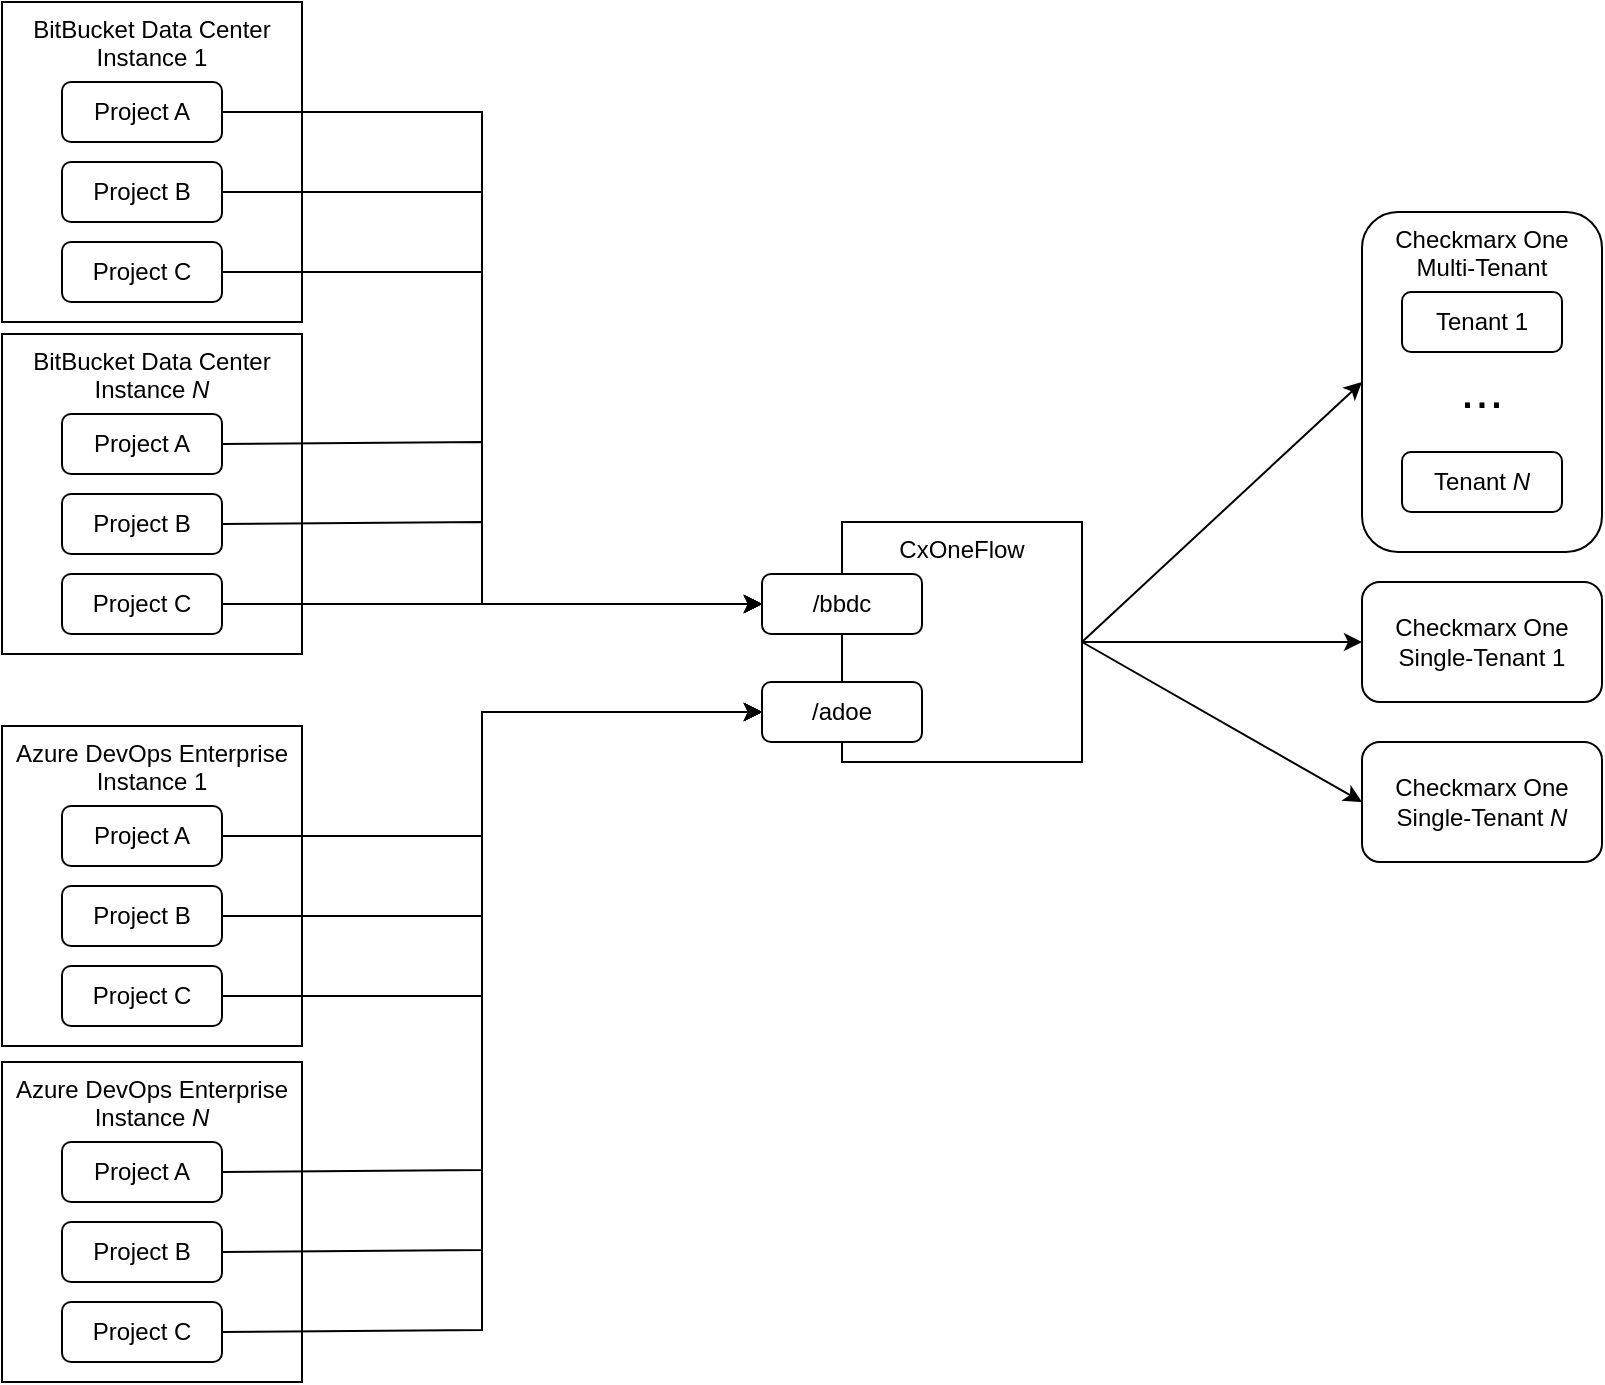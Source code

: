 <mxfile version="24.4.0" type="device" pages="2">
  <diagram name="Webhooks" id="K2vFNdNuRs0CPyayD4rR">
    <mxGraphModel dx="1434" dy="844" grid="1" gridSize="10" guides="1" tooltips="1" connect="1" arrows="1" fold="1" page="1" pageScale="1" pageWidth="1100" pageHeight="850" math="0" shadow="0">
      <root>
        <mxCell id="0" />
        <mxCell id="1" parent="0" />
        <mxCell id="xIbpthMDQHaRVzhuKisp-6" value="BitBucket Data Center&lt;div&gt;Instance 1&lt;/div&gt;" style="rounded=0;whiteSpace=wrap;html=1;verticalAlign=top;" parent="1" vertex="1">
          <mxGeometry x="90" y="30" width="150" height="160" as="geometry" />
        </mxCell>
        <mxCell id="xIbpthMDQHaRVzhuKisp-8" value="Project A" style="rounded=1;whiteSpace=wrap;html=1;" parent="1" vertex="1">
          <mxGeometry x="120" y="70" width="80" height="30" as="geometry" />
        </mxCell>
        <mxCell id="xIbpthMDQHaRVzhuKisp-9" value="Project B" style="rounded=1;whiteSpace=wrap;html=1;" parent="1" vertex="1">
          <mxGeometry x="120" y="110" width="80" height="30" as="geometry" />
        </mxCell>
        <mxCell id="xIbpthMDQHaRVzhuKisp-10" value="Project C" style="rounded=1;whiteSpace=wrap;html=1;" parent="1" vertex="1">
          <mxGeometry x="120" y="150" width="80" height="30" as="geometry" />
        </mxCell>
        <mxCell id="xIbpthMDQHaRVzhuKisp-11" value="BitBucket Data Center&lt;div&gt;Instance &lt;i&gt;N&lt;/i&gt;&lt;/div&gt;" style="rounded=0;whiteSpace=wrap;html=1;verticalAlign=top;" parent="1" vertex="1">
          <mxGeometry x="90" y="196" width="150" height="160" as="geometry" />
        </mxCell>
        <mxCell id="xIbpthMDQHaRVzhuKisp-12" value="Project A" style="rounded=1;whiteSpace=wrap;html=1;" parent="1" vertex="1">
          <mxGeometry x="120" y="236" width="80" height="30" as="geometry" />
        </mxCell>
        <mxCell id="xIbpthMDQHaRVzhuKisp-13" value="Project B" style="rounded=1;whiteSpace=wrap;html=1;" parent="1" vertex="1">
          <mxGeometry x="120" y="276" width="80" height="30" as="geometry" />
        </mxCell>
        <mxCell id="xIbpthMDQHaRVzhuKisp-14" value="Project C" style="rounded=1;whiteSpace=wrap;html=1;" parent="1" vertex="1">
          <mxGeometry x="120" y="316" width="80" height="30" as="geometry" />
        </mxCell>
        <mxCell id="xIbpthMDQHaRVzhuKisp-15" value="" style="group" parent="1" vertex="1" connectable="0">
          <mxGeometry x="470" y="290" width="160" height="120" as="geometry" />
        </mxCell>
        <mxCell id="xIbpthMDQHaRVzhuKisp-2" value="CxOneFlow" style="rounded=0;whiteSpace=wrap;html=1;verticalAlign=top;" parent="xIbpthMDQHaRVzhuKisp-15" vertex="1">
          <mxGeometry x="40" width="120" height="120" as="geometry" />
        </mxCell>
        <mxCell id="xIbpthMDQHaRVzhuKisp-4" value="/bbdc" style="rounded=1;whiteSpace=wrap;html=1;" parent="xIbpthMDQHaRVzhuKisp-15" vertex="1">
          <mxGeometry y="26" width="80" height="30" as="geometry" />
        </mxCell>
        <mxCell id="xIbpthMDQHaRVzhuKisp-5" value="/adoe" style="rounded=1;whiteSpace=wrap;html=1;" parent="xIbpthMDQHaRVzhuKisp-15" vertex="1">
          <mxGeometry y="80" width="80" height="30" as="geometry" />
        </mxCell>
        <mxCell id="xIbpthMDQHaRVzhuKisp-17" value="Checkmarx One&lt;div&gt;Multi-Tenant&lt;/div&gt;" style="rounded=1;whiteSpace=wrap;html=1;verticalAlign=top;" parent="1" vertex="1">
          <mxGeometry x="770" y="135" width="120" height="170" as="geometry" />
        </mxCell>
        <mxCell id="xIbpthMDQHaRVzhuKisp-18" value="Checkmarx One&lt;div&gt;Single-Tenant &lt;i&gt;N&lt;/i&gt;&lt;/div&gt;" style="rounded=1;whiteSpace=wrap;html=1;" parent="1" vertex="1">
          <mxGeometry x="770" y="400" width="120" height="60" as="geometry" />
        </mxCell>
        <mxCell id="xIbpthMDQHaRVzhuKisp-19" value="Checkmarx One&lt;div&gt;Single-Tenant 1&lt;/div&gt;" style="rounded=1;whiteSpace=wrap;html=1;" parent="1" vertex="1">
          <mxGeometry x="770" y="320" width="120" height="60" as="geometry" />
        </mxCell>
        <mxCell id="xIbpthMDQHaRVzhuKisp-20" value="Tenant 1" style="rounded=1;whiteSpace=wrap;html=1;" parent="1" vertex="1">
          <mxGeometry x="790" y="175" width="80" height="30" as="geometry" />
        </mxCell>
        <mxCell id="xIbpthMDQHaRVzhuKisp-21" value="Tenant &lt;i&gt;N&lt;/i&gt;" style="rounded=1;whiteSpace=wrap;html=1;" parent="1" vertex="1">
          <mxGeometry x="790" y="255" width="80" height="30" as="geometry" />
        </mxCell>
        <mxCell id="xIbpthMDQHaRVzhuKisp-24" value="..." style="text;strokeColor=none;align=center;fillColor=none;html=1;verticalAlign=middle;whiteSpace=wrap;rounded=0;fontSize=26;" parent="1" vertex="1">
          <mxGeometry x="800" y="209" width="60" height="30" as="geometry" />
        </mxCell>
        <mxCell id="xIbpthMDQHaRVzhuKisp-26" value="Azure DevOps Enterprise&lt;div&gt;Instance &lt;i&gt;N&lt;/i&gt;&lt;/div&gt;" style="rounded=0;whiteSpace=wrap;html=1;verticalAlign=top;" parent="1" vertex="1">
          <mxGeometry x="90" y="560" width="150" height="160" as="geometry" />
        </mxCell>
        <mxCell id="xIbpthMDQHaRVzhuKisp-27" value="Azure DevOps Enterprise&lt;div&gt;Instance 1&lt;/div&gt;" style="rounded=0;whiteSpace=wrap;html=1;verticalAlign=top;" parent="1" vertex="1">
          <mxGeometry x="90" y="392" width="150" height="160" as="geometry" />
        </mxCell>
        <mxCell id="xIbpthMDQHaRVzhuKisp-28" value="Project A" style="rounded=1;whiteSpace=wrap;html=1;" parent="1" vertex="1">
          <mxGeometry x="120" y="432" width="80" height="30" as="geometry" />
        </mxCell>
        <mxCell id="xIbpthMDQHaRVzhuKisp-29" value="Project B" style="rounded=1;whiteSpace=wrap;html=1;" parent="1" vertex="1">
          <mxGeometry x="120" y="472" width="80" height="30" as="geometry" />
        </mxCell>
        <mxCell id="xIbpthMDQHaRVzhuKisp-30" value="Project C" style="rounded=1;whiteSpace=wrap;html=1;" parent="1" vertex="1">
          <mxGeometry x="120" y="512" width="80" height="30" as="geometry" />
        </mxCell>
        <mxCell id="xIbpthMDQHaRVzhuKisp-31" value="Project A" style="rounded=1;whiteSpace=wrap;html=1;" parent="1" vertex="1">
          <mxGeometry x="120" y="600" width="80" height="30" as="geometry" />
        </mxCell>
        <mxCell id="xIbpthMDQHaRVzhuKisp-32" value="Project B" style="rounded=1;whiteSpace=wrap;html=1;" parent="1" vertex="1">
          <mxGeometry x="120" y="640" width="80" height="30" as="geometry" />
        </mxCell>
        <mxCell id="xIbpthMDQHaRVzhuKisp-33" value="Project C" style="rounded=1;whiteSpace=wrap;html=1;" parent="1" vertex="1">
          <mxGeometry x="120" y="680" width="80" height="30" as="geometry" />
        </mxCell>
        <mxCell id="xIbpthMDQHaRVzhuKisp-34" value="" style="endArrow=classic;html=1;rounded=0;exitX=1;exitY=0.5;exitDx=0;exitDy=0;entryX=0;entryY=0.5;entryDx=0;entryDy=0;" parent="1" source="xIbpthMDQHaRVzhuKisp-2" target="xIbpthMDQHaRVzhuKisp-17" edge="1">
          <mxGeometry width="50" height="50" relative="1" as="geometry">
            <mxPoint x="590" y="210" as="sourcePoint" />
            <mxPoint x="640" y="160" as="targetPoint" />
          </mxGeometry>
        </mxCell>
        <mxCell id="xIbpthMDQHaRVzhuKisp-35" value="" style="endArrow=classic;html=1;rounded=0;exitX=1;exitY=0.5;exitDx=0;exitDy=0;entryX=0;entryY=0.5;entryDx=0;entryDy=0;" parent="1" source="xIbpthMDQHaRVzhuKisp-2" target="xIbpthMDQHaRVzhuKisp-19" edge="1">
          <mxGeometry width="50" height="50" relative="1" as="geometry">
            <mxPoint x="640" y="360" as="sourcePoint" />
            <mxPoint x="730" y="290" as="targetPoint" />
          </mxGeometry>
        </mxCell>
        <mxCell id="xIbpthMDQHaRVzhuKisp-36" value="" style="endArrow=classic;html=1;rounded=0;exitX=1;exitY=0.5;exitDx=0;exitDy=0;entryX=0;entryY=0.5;entryDx=0;entryDy=0;" parent="1" source="xIbpthMDQHaRVzhuKisp-2" target="xIbpthMDQHaRVzhuKisp-18" edge="1">
          <mxGeometry width="50" height="50" relative="1" as="geometry">
            <mxPoint x="650" y="370" as="sourcePoint" />
            <mxPoint x="740" y="300" as="targetPoint" />
          </mxGeometry>
        </mxCell>
        <mxCell id="xIbpthMDQHaRVzhuKisp-37" value="" style="endArrow=classic;html=1;rounded=0;exitX=1;exitY=0.5;exitDx=0;exitDy=0;entryX=0;entryY=0.5;entryDx=0;entryDy=0;" parent="1" source="xIbpthMDQHaRVzhuKisp-28" target="xIbpthMDQHaRVzhuKisp-5" edge="1">
          <mxGeometry width="50" height="50" relative="1" as="geometry">
            <mxPoint x="320" y="510" as="sourcePoint" />
            <mxPoint x="370" y="460" as="targetPoint" />
            <Array as="points">
              <mxPoint x="330" y="447" />
              <mxPoint x="330" y="385" />
            </Array>
          </mxGeometry>
        </mxCell>
        <mxCell id="xIbpthMDQHaRVzhuKisp-40" value="" style="endArrow=classic;html=1;rounded=0;exitX=1;exitY=0.5;exitDx=0;exitDy=0;entryX=0;entryY=0.5;entryDx=0;entryDy=0;" parent="1" source="xIbpthMDQHaRVzhuKisp-29" target="xIbpthMDQHaRVzhuKisp-5" edge="1">
          <mxGeometry width="50" height="50" relative="1" as="geometry">
            <mxPoint x="210" y="457" as="sourcePoint" />
            <mxPoint x="480" y="395" as="targetPoint" />
            <Array as="points">
              <mxPoint x="330" y="487" />
              <mxPoint x="330" y="450" />
              <mxPoint x="330" y="385" />
            </Array>
          </mxGeometry>
        </mxCell>
        <mxCell id="xIbpthMDQHaRVzhuKisp-41" value="" style="endArrow=classic;html=1;rounded=0;exitX=1;exitY=0.5;exitDx=0;exitDy=0;entryX=0;entryY=0.5;entryDx=0;entryDy=0;" parent="1" source="xIbpthMDQHaRVzhuKisp-30" target="xIbpthMDQHaRVzhuKisp-5" edge="1">
          <mxGeometry width="50" height="50" relative="1" as="geometry">
            <mxPoint x="220" y="467" as="sourcePoint" />
            <mxPoint x="490" y="405" as="targetPoint" />
            <Array as="points">
              <mxPoint x="330" y="527" />
              <mxPoint x="330" y="385" />
            </Array>
          </mxGeometry>
        </mxCell>
        <mxCell id="xIbpthMDQHaRVzhuKisp-42" value="" style="endArrow=classic;html=1;rounded=0;exitX=1;exitY=0.5;exitDx=0;exitDy=0;entryX=0;entryY=0.5;entryDx=0;entryDy=0;" parent="1" source="xIbpthMDQHaRVzhuKisp-31" target="xIbpthMDQHaRVzhuKisp-5" edge="1">
          <mxGeometry width="50" height="50" relative="1" as="geometry">
            <mxPoint x="200" y="614" as="sourcePoint" />
            <mxPoint x="470" y="552" as="targetPoint" />
            <Array as="points">
              <mxPoint x="330" y="614" />
              <mxPoint x="330" y="552" />
              <mxPoint x="330" y="385" />
            </Array>
          </mxGeometry>
        </mxCell>
        <mxCell id="xIbpthMDQHaRVzhuKisp-43" value="" style="endArrow=classic;html=1;rounded=0;exitX=1;exitY=0.5;exitDx=0;exitDy=0;entryX=0;entryY=0.5;entryDx=0;entryDy=0;" parent="1" source="xIbpthMDQHaRVzhuKisp-32" target="xIbpthMDQHaRVzhuKisp-5" edge="1">
          <mxGeometry width="50" height="50" relative="1" as="geometry">
            <mxPoint x="200" y="654" as="sourcePoint" />
            <mxPoint x="470" y="552" as="targetPoint" />
            <Array as="points">
              <mxPoint x="330" y="654" />
              <mxPoint x="330" y="617" />
              <mxPoint x="330" y="552" />
              <mxPoint x="330" y="385" />
            </Array>
          </mxGeometry>
        </mxCell>
        <mxCell id="xIbpthMDQHaRVzhuKisp-44" value="" style="endArrow=classic;html=1;rounded=0;exitX=1;exitY=0.5;exitDx=0;exitDy=0;entryX=0;entryY=0.5;entryDx=0;entryDy=0;" parent="1" source="xIbpthMDQHaRVzhuKisp-33" target="xIbpthMDQHaRVzhuKisp-5" edge="1">
          <mxGeometry width="50" height="50" relative="1" as="geometry">
            <mxPoint x="200" y="694" as="sourcePoint" />
            <mxPoint x="470" y="552" as="targetPoint" />
            <Array as="points">
              <mxPoint x="330" y="694" />
              <mxPoint x="330" y="552" />
              <mxPoint x="330" y="385" />
            </Array>
          </mxGeometry>
        </mxCell>
        <mxCell id="xIbpthMDQHaRVzhuKisp-45" value="" style="endArrow=classic;html=1;rounded=0;entryX=0;entryY=0.5;entryDx=0;entryDy=0;exitX=1;exitY=0.5;exitDx=0;exitDy=0;" parent="1" source="xIbpthMDQHaRVzhuKisp-14" target="xIbpthMDQHaRVzhuKisp-4" edge="1">
          <mxGeometry width="50" height="50" relative="1" as="geometry">
            <mxPoint x="310" y="240" as="sourcePoint" />
            <mxPoint x="360" y="190" as="targetPoint" />
          </mxGeometry>
        </mxCell>
        <mxCell id="xIbpthMDQHaRVzhuKisp-46" value="" style="endArrow=classic;html=1;rounded=0;exitX=1;exitY=0.5;exitDx=0;exitDy=0;entryX=0;entryY=0.5;entryDx=0;entryDy=0;" parent="1" source="xIbpthMDQHaRVzhuKisp-13" target="xIbpthMDQHaRVzhuKisp-4" edge="1">
          <mxGeometry width="50" height="50" relative="1" as="geometry">
            <mxPoint x="320" y="190" as="sourcePoint" />
            <mxPoint x="370" y="140" as="targetPoint" />
            <Array as="points">
              <mxPoint x="330" y="290" />
              <mxPoint x="330" y="331" />
            </Array>
          </mxGeometry>
        </mxCell>
        <mxCell id="xIbpthMDQHaRVzhuKisp-47" value="" style="endArrow=classic;html=1;rounded=0;exitX=1;exitY=0.5;exitDx=0;exitDy=0;entryX=0;entryY=0.5;entryDx=0;entryDy=0;" parent="1" source="xIbpthMDQHaRVzhuKisp-12" target="xIbpthMDQHaRVzhuKisp-4" edge="1">
          <mxGeometry width="50" height="50" relative="1" as="geometry">
            <mxPoint x="420" y="190" as="sourcePoint" />
            <mxPoint x="470" y="140" as="targetPoint" />
            <Array as="points">
              <mxPoint x="330" y="250" />
              <mxPoint x="330" y="331" />
            </Array>
          </mxGeometry>
        </mxCell>
        <mxCell id="xIbpthMDQHaRVzhuKisp-48" value="" style="endArrow=classic;html=1;rounded=0;exitX=1;exitY=0.5;exitDx=0;exitDy=0;entryX=0;entryY=0.5;entryDx=0;entryDy=0;" parent="1" source="xIbpthMDQHaRVzhuKisp-10" target="xIbpthMDQHaRVzhuKisp-4" edge="1">
          <mxGeometry width="50" height="50" relative="1" as="geometry">
            <mxPoint x="410" y="230" as="sourcePoint" />
            <mxPoint x="460" y="180" as="targetPoint" />
            <Array as="points">
              <mxPoint x="330" y="165" />
              <mxPoint x="330" y="331" />
            </Array>
          </mxGeometry>
        </mxCell>
        <mxCell id="xIbpthMDQHaRVzhuKisp-49" value="" style="endArrow=classic;html=1;rounded=0;exitX=1;exitY=0.5;exitDx=0;exitDy=0;entryX=0;entryY=0.5;entryDx=0;entryDy=0;" parent="1" source="xIbpthMDQHaRVzhuKisp-9" target="xIbpthMDQHaRVzhuKisp-4" edge="1">
          <mxGeometry width="50" height="50" relative="1" as="geometry">
            <mxPoint x="400" y="180" as="sourcePoint" />
            <mxPoint x="450" y="130" as="targetPoint" />
            <Array as="points">
              <mxPoint x="330" y="125" />
              <mxPoint x="330" y="331" />
            </Array>
          </mxGeometry>
        </mxCell>
        <mxCell id="xIbpthMDQHaRVzhuKisp-50" value="" style="endArrow=classic;html=1;rounded=0;exitX=1;exitY=0.5;exitDx=0;exitDy=0;entryX=0;entryY=0.5;entryDx=0;entryDy=0;" parent="1" source="xIbpthMDQHaRVzhuKisp-8" target="xIbpthMDQHaRVzhuKisp-4" edge="1">
          <mxGeometry width="50" height="50" relative="1" as="geometry">
            <mxPoint x="390" y="160" as="sourcePoint" />
            <mxPoint x="440" y="110" as="targetPoint" />
            <Array as="points">
              <mxPoint x="330" y="85" />
              <mxPoint x="330" y="331" />
            </Array>
          </mxGeometry>
        </mxCell>
      </root>
    </mxGraphModel>
  </diagram>
  <diagram id="g-tS4st0xt6gitWztfgs" name="Queue">
    <mxGraphModel dx="1434" dy="844" grid="1" gridSize="10" guides="1" tooltips="1" connect="1" arrows="1" fold="1" page="1" pageScale="1" pageWidth="1100" pageHeight="850" math="0" shadow="0">
      <root>
        <mxCell id="0" />
        <mxCell id="1" parent="0" />
        <mxCell id="aX4rfcUX4-YxXPqQrRG8-9" value="&lt;div&gt;&lt;span style=&quot;background-color: initial;&quot;&gt;&amp;lt;&amp;lt;topic: await.*.*&amp;gt;&amp;gt;&lt;/span&gt;&lt;br&gt;&lt;/div&gt;" style="text;html=1;align=center;verticalAlign=middle;whiteSpace=wrap;rounded=0;" vertex="1" parent="1">
          <mxGeometry x="430" y="350" width="230" height="30" as="geometry" />
        </mxCell>
        <mxCell id="aX4rfcUX4-YxXPqQrRG8-1" value="Scan In&lt;div&gt;&amp;lt;&amp;lt;fanout exchange&amp;gt;&amp;gt;&lt;/div&gt;" style="rounded=0;whiteSpace=wrap;html=1;" vertex="1" parent="1">
          <mxGeometry x="40" y="320" width="120" height="60" as="geometry" />
        </mxCell>
        <mxCell id="aX4rfcUX4-YxXPqQrRG8-2" value="Scan Await&lt;div&gt;&amp;lt;&amp;lt;topic exchange&amp;gt;&amp;gt;&lt;/div&gt;" style="rounded=0;whiteSpace=wrap;html=1;" vertex="1" parent="1">
          <mxGeometry x="310" y="320" width="120" height="60" as="geometry" />
        </mxCell>
        <mxCell id="aX4rfcUX4-YxXPqQrRG8-3" value="Scan Polling Delivery&lt;div&gt;&amp;lt;&amp;lt;direct exchange&amp;gt;&amp;gt;&lt;/div&gt;" style="rounded=0;whiteSpace=wrap;html=1;" vertex="1" parent="1">
          <mxGeometry x="40" y="460" width="120" height="60" as="geometry" />
        </mxCell>
        <mxCell id="aX4rfcUX4-YxXPqQrRG8-4" value="" style="endArrow=classic;html=1;rounded=0;entryX=0;entryY=0.5;entryDx=0;entryDy=0;exitX=1;exitY=0.5;exitDx=0;exitDy=0;" edge="1" parent="1" source="aX4rfcUX4-YxXPqQrRG8-1" target="aX4rfcUX4-YxXPqQrRG8-2">
          <mxGeometry width="50" height="50" relative="1" as="geometry">
            <mxPoint x="190" y="460" as="sourcePoint" />
            <mxPoint x="240" y="410" as="targetPoint" />
          </mxGeometry>
        </mxCell>
        <mxCell id="aX4rfcUX4-YxXPqQrRG8-5" value="Polling Scans&lt;div&gt;&amp;lt;&amp;lt;queue&amp;gt;&amp;gt;&lt;/div&gt;" style="rounded=0;whiteSpace=wrap;html=1;" vertex="1" parent="1">
          <mxGeometry x="350" y="460" width="120" height="60" as="geometry" />
        </mxCell>
        <mxCell id="aX4rfcUX4-YxXPqQrRG8-6" value="Awaited Scans&lt;div&gt;&amp;lt;&amp;lt;queue&amp;gt;&amp;gt;&lt;/div&gt;" style="rounded=0;whiteSpace=wrap;html=1;" vertex="1" parent="1">
          <mxGeometry x="660" y="320" width="120" height="60" as="geometry" />
        </mxCell>
        <mxCell id="aX4rfcUX4-YxXPqQrRG8-8" value="&amp;lt;&amp;lt;binding&amp;gt;&amp;gt;" style="text;html=1;align=center;verticalAlign=middle;whiteSpace=wrap;rounded=0;" vertex="1" parent="1">
          <mxGeometry x="160" y="350" width="150" height="30" as="geometry" />
        </mxCell>
        <mxCell id="aX4rfcUX4-YxXPqQrRG8-13" value="" style="endArrow=classic;html=1;rounded=0;exitX=1;exitY=0.5;exitDx=0;exitDy=0;entryX=0;entryY=0.5;entryDx=0;entryDy=0;" edge="1" parent="1" source="aX4rfcUX4-YxXPqQrRG8-2" target="aX4rfcUX4-YxXPqQrRG8-6">
          <mxGeometry width="50" height="50" relative="1" as="geometry">
            <mxPoint x="430" y="350" as="sourcePoint" />
            <mxPoint x="520" y="410" as="targetPoint" />
          </mxGeometry>
        </mxCell>
        <mxCell id="aX4rfcUX4-YxXPqQrRG8-14" value="&amp;lt;&amp;lt;binding&amp;gt;&amp;gt;" style="text;html=1;align=center;verticalAlign=middle;whiteSpace=wrap;rounded=0;" vertex="1" parent="1">
          <mxGeometry x="430" y="320" width="230" height="30" as="geometry" />
        </mxCell>
        <mxCell id="aX4rfcUX4-YxXPqQrRG8-15" value="" style="endArrow=classic;html=1;rounded=0;exitX=0.5;exitY=1;exitDx=0;exitDy=0;entryX=0.5;entryY=0;entryDx=0;entryDy=0;" edge="1" parent="1" source="aX4rfcUX4-YxXPqQrRG8-6" target="aX4rfcUX4-YxXPqQrRG8-3">
          <mxGeometry width="50" height="50" relative="1" as="geometry">
            <mxPoint x="520" y="460" as="sourcePoint" />
            <mxPoint x="570" y="410" as="targetPoint" />
            <Array as="points">
              <mxPoint x="720" y="430" />
              <mxPoint x="100" y="430" />
            </Array>
          </mxGeometry>
        </mxCell>
        <mxCell id="aX4rfcUX4-YxXPqQrRG8-16" value="&amp;lt;&amp;lt;dead-letter binding&amp;gt;&amp;gt;" style="text;html=1;align=center;verticalAlign=middle;whiteSpace=wrap;rounded=0;" vertex="1" parent="1">
          <mxGeometry x="430" y="400" width="230" height="30" as="geometry" />
        </mxCell>
        <mxCell id="aX4rfcUX4-YxXPqQrRG8-17" value="&lt;div&gt;&lt;span style=&quot;background-color: initial;&quot;&gt;&amp;lt;&amp;lt;dead-letter topic: poll&amp;gt;&amp;gt;&lt;/span&gt;&lt;br&gt;&lt;/div&gt;" style="text;html=1;align=center;verticalAlign=middle;whiteSpace=wrap;rounded=0;" vertex="1" parent="1">
          <mxGeometry x="435" y="430" width="220" height="30" as="geometry" />
        </mxCell>
        <mxCell id="aX4rfcUX4-YxXPqQrRG8-18" value="" style="endArrow=classic;html=1;rounded=0;entryX=0;entryY=0.5;entryDx=0;entryDy=0;exitX=1;exitY=0.5;exitDx=0;exitDy=0;" edge="1" parent="1" source="aX4rfcUX4-YxXPqQrRG8-3" target="aX4rfcUX4-YxXPqQrRG8-5">
          <mxGeometry width="50" height="50" relative="1" as="geometry">
            <mxPoint x="520" y="460" as="sourcePoint" />
            <mxPoint x="570" y="410" as="targetPoint" />
          </mxGeometry>
        </mxCell>
        <mxCell id="aX4rfcUX4-YxXPqQrRG8-19" value="&amp;lt;&amp;lt;binding&amp;gt;&amp;gt;" style="text;html=1;align=center;verticalAlign=middle;whiteSpace=wrap;rounded=0;" vertex="1" parent="1">
          <mxGeometry x="160" y="460" width="190" height="30" as="geometry" />
        </mxCell>
        <mxCell id="aX4rfcUX4-YxXPqQrRG8-20" value="&lt;div&gt;&lt;span style=&quot;background-color: initial;&quot;&gt;&amp;lt;&amp;lt;topic: poll&amp;gt;&amp;gt;&lt;/span&gt;&lt;br&gt;&lt;/div&gt;" style="text;html=1;align=center;verticalAlign=middle;whiteSpace=wrap;rounded=0;" vertex="1" parent="1">
          <mxGeometry x="160" y="490" width="190" height="30" as="geometry" />
        </mxCell>
        <mxCell id="aX4rfcUX4-YxXPqQrRG8-21" value="Scan Polling&lt;div&gt;Agents&lt;/div&gt;" style="rounded=1;whiteSpace=wrap;html=1;" vertex="1" parent="1">
          <mxGeometry x="660" y="460" width="120" height="60" as="geometry" />
        </mxCell>
        <mxCell id="aX4rfcUX4-YxXPqQrRG8-22" value="" style="endArrow=classic;html=1;rounded=0;entryX=1;entryY=0.5;entryDx=0;entryDy=0;exitX=0;exitY=0.5;exitDx=0;exitDy=0;" edge="1" parent="1" source="aX4rfcUX4-YxXPqQrRG8-21" target="aX4rfcUX4-YxXPqQrRG8-5">
          <mxGeometry width="50" height="50" relative="1" as="geometry">
            <mxPoint x="520" y="460" as="sourcePoint" />
            <mxPoint x="570" y="410" as="targetPoint" />
          </mxGeometry>
        </mxCell>
        <mxCell id="aX4rfcUX4-YxXPqQrRG8-23" value="&amp;lt;&amp;lt;consume&amp;gt;&amp;gt;" style="text;html=1;align=center;verticalAlign=middle;whiteSpace=wrap;rounded=0;" vertex="1" parent="1">
          <mxGeometry x="470" y="460" width="190" height="30" as="geometry" />
        </mxCell>
        <mxCell id="aX4rfcUX4-YxXPqQrRG8-24" value="Scan Feedback&lt;div&gt;&amp;lt;&amp;lt;topic exchange&amp;gt;&amp;gt;&lt;/div&gt;" style="rounded=0;whiteSpace=wrap;html=1;" vertex="1" parent="1">
          <mxGeometry x="310" y="230" width="120" height="60" as="geometry" />
        </mxCell>
        <mxCell id="aX4rfcUX4-YxXPqQrRG8-25" value="" style="endArrow=classic;html=1;rounded=0;entryX=0;entryY=0.5;entryDx=0;entryDy=0;exitX=1;exitY=0.25;exitDx=0;exitDy=0;" edge="1" parent="1" source="aX4rfcUX4-YxXPqQrRG8-1" target="aX4rfcUX4-YxXPqQrRG8-24">
          <mxGeometry width="50" height="50" relative="1" as="geometry">
            <mxPoint x="160" y="230" as="sourcePoint" />
            <mxPoint x="210" y="180" as="targetPoint" />
            <Array as="points">
              <mxPoint x="250" y="335" />
              <mxPoint x="250" y="260" />
            </Array>
          </mxGeometry>
        </mxCell>
        <mxCell id="aX4rfcUX4-YxXPqQrRG8-26" value="&amp;lt;&amp;lt;binding&amp;gt;&amp;gt;" style="text;html=1;align=center;verticalAlign=middle;whiteSpace=wrap;rounded=0;" vertex="1" parent="1">
          <mxGeometry x="160" y="310" width="90" height="30" as="geometry" />
        </mxCell>
        <mxCell id="aX4rfcUX4-YxXPqQrRG8-27" value="PR Feedback&lt;div&gt;&amp;lt;&amp;lt;queue&amp;gt;&amp;gt;&lt;/div&gt;" style="rounded=0;whiteSpace=wrap;html=1;" vertex="1" parent="1">
          <mxGeometry x="660" y="230" width="120" height="60" as="geometry" />
        </mxCell>
        <mxCell id="aX4rfcUX4-YxXPqQrRG8-28" value="" style="endArrow=classic;html=1;rounded=0;entryX=0;entryY=0.5;entryDx=0;entryDy=0;exitX=1;exitY=0.5;exitDx=0;exitDy=0;" edge="1" parent="1" source="aX4rfcUX4-YxXPqQrRG8-24" target="aX4rfcUX4-YxXPqQrRG8-27">
          <mxGeometry width="50" height="50" relative="1" as="geometry">
            <mxPoint x="670" y="190" as="sourcePoint" />
            <mxPoint x="720" y="140" as="targetPoint" />
          </mxGeometry>
        </mxCell>
        <mxCell id="aX4rfcUX4-YxXPqQrRG8-29" value="&amp;lt;&amp;lt;binding&amp;gt;&amp;gt;" style="text;html=1;align=center;verticalAlign=middle;whiteSpace=wrap;rounded=0;" vertex="1" parent="1">
          <mxGeometry x="430" y="230" width="230" height="30" as="geometry" />
        </mxCell>
        <mxCell id="aX4rfcUX4-YxXPqQrRG8-30" value="&lt;div&gt;&lt;span style=&quot;background-color: initial;&quot;&gt;&amp;lt;&amp;lt;topic: feedback.pr.*&amp;gt;&amp;gt;&lt;/span&gt;&lt;br&gt;&lt;/div&gt;" style="text;html=1;align=center;verticalAlign=middle;whiteSpace=wrap;rounded=0;" vertex="1" parent="1">
          <mxGeometry x="430" y="260" width="230" height="30" as="geometry" />
        </mxCell>
      </root>
    </mxGraphModel>
  </diagram>
</mxfile>
